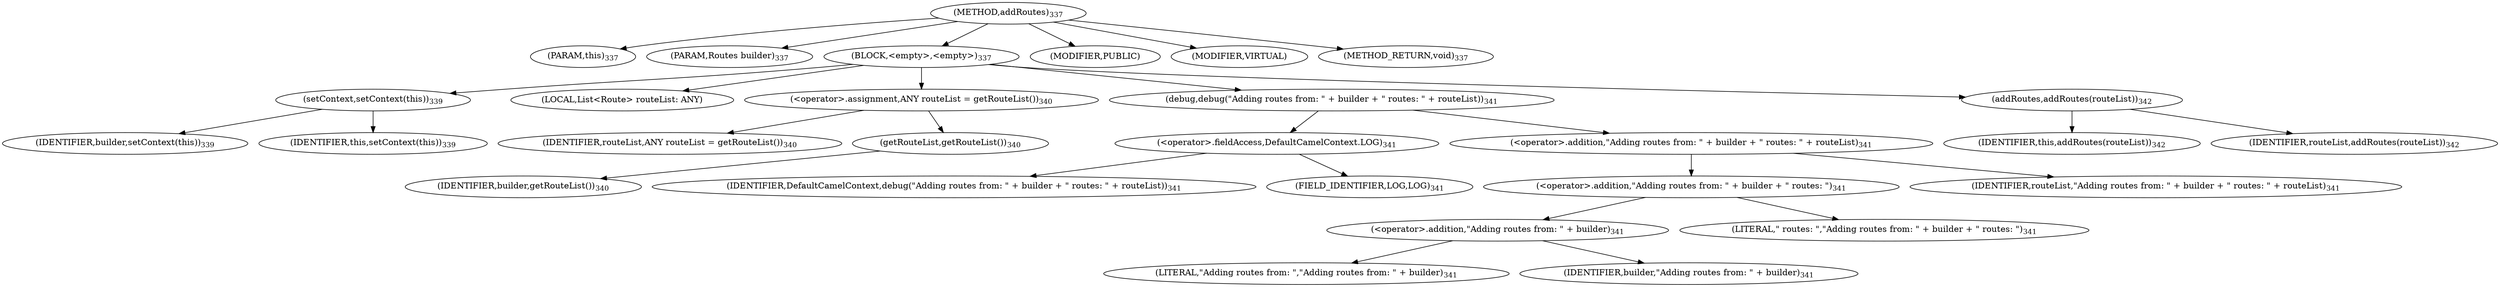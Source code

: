 digraph "addRoutes" {  
"1026" [label = <(METHOD,addRoutes)<SUB>337</SUB>> ]
"42" [label = <(PARAM,this)<SUB>337</SUB>> ]
"1027" [label = <(PARAM,Routes builder)<SUB>337</SUB>> ]
"1028" [label = <(BLOCK,&lt;empty&gt;,&lt;empty&gt;)<SUB>337</SUB>> ]
"1029" [label = <(setContext,setContext(this))<SUB>339</SUB>> ]
"1030" [label = <(IDENTIFIER,builder,setContext(this))<SUB>339</SUB>> ]
"41" [label = <(IDENTIFIER,this,setContext(this))<SUB>339</SUB>> ]
"1031" [label = <(LOCAL,List&lt;Route&gt; routeList: ANY)> ]
"1032" [label = <(&lt;operator&gt;.assignment,ANY routeList = getRouteList())<SUB>340</SUB>> ]
"1033" [label = <(IDENTIFIER,routeList,ANY routeList = getRouteList())<SUB>340</SUB>> ]
"1034" [label = <(getRouteList,getRouteList())<SUB>340</SUB>> ]
"1035" [label = <(IDENTIFIER,builder,getRouteList())<SUB>340</SUB>> ]
"1036" [label = <(debug,debug(&quot;Adding routes from: &quot; + builder + &quot; routes: &quot; + routeList))<SUB>341</SUB>> ]
"1037" [label = <(&lt;operator&gt;.fieldAccess,DefaultCamelContext.LOG)<SUB>341</SUB>> ]
"1038" [label = <(IDENTIFIER,DefaultCamelContext,debug(&quot;Adding routes from: &quot; + builder + &quot; routes: &quot; + routeList))<SUB>341</SUB>> ]
"1039" [label = <(FIELD_IDENTIFIER,LOG,LOG)<SUB>341</SUB>> ]
"1040" [label = <(&lt;operator&gt;.addition,&quot;Adding routes from: &quot; + builder + &quot; routes: &quot; + routeList)<SUB>341</SUB>> ]
"1041" [label = <(&lt;operator&gt;.addition,&quot;Adding routes from: &quot; + builder + &quot; routes: &quot;)<SUB>341</SUB>> ]
"1042" [label = <(&lt;operator&gt;.addition,&quot;Adding routes from: &quot; + builder)<SUB>341</SUB>> ]
"1043" [label = <(LITERAL,&quot;Adding routes from: &quot;,&quot;Adding routes from: &quot; + builder)<SUB>341</SUB>> ]
"1044" [label = <(IDENTIFIER,builder,&quot;Adding routes from: &quot; + builder)<SUB>341</SUB>> ]
"1045" [label = <(LITERAL,&quot; routes: &quot;,&quot;Adding routes from: &quot; + builder + &quot; routes: &quot;)<SUB>341</SUB>> ]
"1046" [label = <(IDENTIFIER,routeList,&quot;Adding routes from: &quot; + builder + &quot; routes: &quot; + routeList)<SUB>341</SUB>> ]
"1047" [label = <(addRoutes,addRoutes(routeList))<SUB>342</SUB>> ]
"43" [label = <(IDENTIFIER,this,addRoutes(routeList))<SUB>342</SUB>> ]
"1048" [label = <(IDENTIFIER,routeList,addRoutes(routeList))<SUB>342</SUB>> ]
"1049" [label = <(MODIFIER,PUBLIC)> ]
"1050" [label = <(MODIFIER,VIRTUAL)> ]
"1051" [label = <(METHOD_RETURN,void)<SUB>337</SUB>> ]
  "1026" -> "42" 
  "1026" -> "1027" 
  "1026" -> "1028" 
  "1026" -> "1049" 
  "1026" -> "1050" 
  "1026" -> "1051" 
  "1028" -> "1029" 
  "1028" -> "1031" 
  "1028" -> "1032" 
  "1028" -> "1036" 
  "1028" -> "1047" 
  "1029" -> "1030" 
  "1029" -> "41" 
  "1032" -> "1033" 
  "1032" -> "1034" 
  "1034" -> "1035" 
  "1036" -> "1037" 
  "1036" -> "1040" 
  "1037" -> "1038" 
  "1037" -> "1039" 
  "1040" -> "1041" 
  "1040" -> "1046" 
  "1041" -> "1042" 
  "1041" -> "1045" 
  "1042" -> "1043" 
  "1042" -> "1044" 
  "1047" -> "43" 
  "1047" -> "1048" 
}

